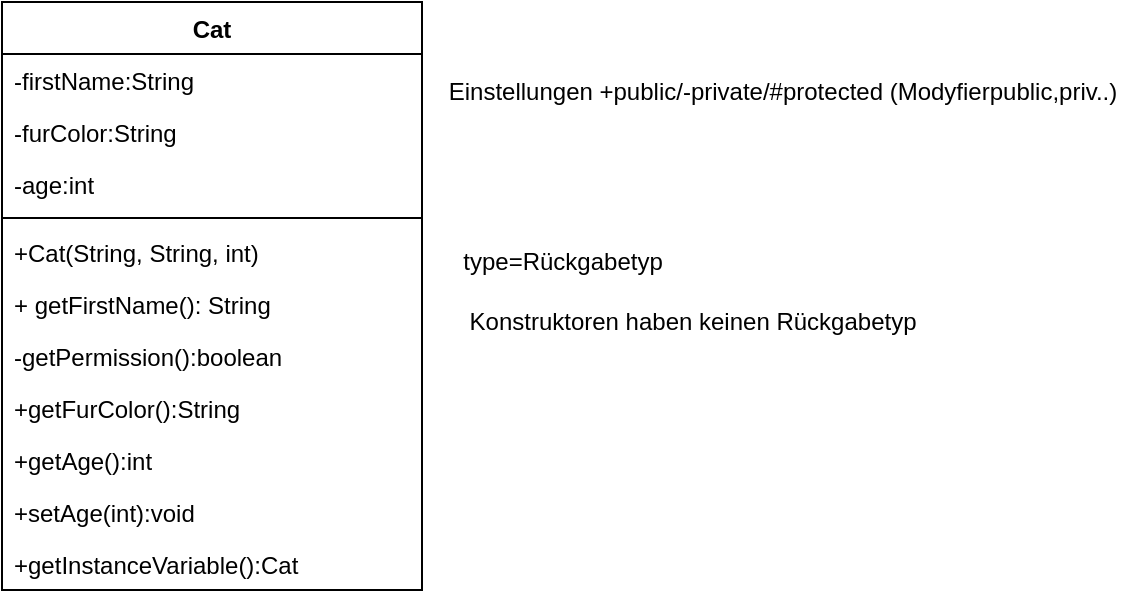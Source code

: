 <mxfile>
    <diagram id="_RiMVBqvn-E_rqoyzZCI" name="Cat">
        <mxGraphModel dx="563" dy="483" grid="1" gridSize="10" guides="1" tooltips="1" connect="1" arrows="1" fold="1" page="1" pageScale="1" pageWidth="850" pageHeight="1100" math="0" shadow="0">
            <root>
                <mxCell id="0"/>
                <mxCell id="1" parent="0"/>
                <mxCell id="6" value="Cat" style="swimlane;fontStyle=1;align=center;verticalAlign=top;childLayout=stackLayout;horizontal=1;startSize=26;horizontalStack=0;resizeParent=1;resizeParentMax=0;resizeLast=0;collapsible=1;marginBottom=0;" parent="1" vertex="1">
                    <mxGeometry x="200" y="120" width="210" height="294" as="geometry"/>
                </mxCell>
                <mxCell id="10" value="-firstName:String" style="text;strokeColor=none;fillColor=none;align=left;verticalAlign=top;spacingLeft=4;spacingRight=4;overflow=hidden;rotatable=0;points=[[0,0.5],[1,0.5]];portConstraint=eastwest;" vertex="1" parent="6">
                    <mxGeometry y="26" width="210" height="26" as="geometry"/>
                </mxCell>
                <mxCell id="16" value="-furColor:String" style="text;strokeColor=none;fillColor=none;align=left;verticalAlign=top;spacingLeft=4;spacingRight=4;overflow=hidden;rotatable=0;points=[[0,0.5],[1,0.5]];portConstraint=eastwest;" vertex="1" parent="6">
                    <mxGeometry y="52" width="210" height="26" as="geometry"/>
                </mxCell>
                <mxCell id="11" value="-age:int" style="text;strokeColor=none;fillColor=none;align=left;verticalAlign=top;spacingLeft=4;spacingRight=4;overflow=hidden;rotatable=0;points=[[0,0.5],[1,0.5]];portConstraint=eastwest;" vertex="1" parent="6">
                    <mxGeometry y="78" width="210" height="26" as="geometry"/>
                </mxCell>
                <mxCell id="8" value="" style="line;strokeWidth=1;fillColor=none;align=left;verticalAlign=middle;spacingTop=-1;spacingLeft=3;spacingRight=3;rotatable=0;labelPosition=right;points=[];portConstraint=eastwest;strokeColor=inherit;" parent="6" vertex="1">
                    <mxGeometry y="104" width="210" height="8" as="geometry"/>
                </mxCell>
                <mxCell id="12" value="+Cat(String, String, int)" style="text;strokeColor=none;fillColor=none;align=left;verticalAlign=top;spacingLeft=4;spacingRight=4;overflow=hidden;rotatable=0;points=[[0,0.5],[1,0.5]];portConstraint=eastwest;" vertex="1" parent="6">
                    <mxGeometry y="112" width="210" height="26" as="geometry"/>
                </mxCell>
                <mxCell id="9" value="+ getFirstName(): String" style="text;strokeColor=none;fillColor=none;align=left;verticalAlign=top;spacingLeft=4;spacingRight=4;overflow=hidden;rotatable=0;points=[[0,0.5],[1,0.5]];portConstraint=eastwest;" parent="6" vertex="1">
                    <mxGeometry y="138" width="210" height="26" as="geometry"/>
                </mxCell>
                <mxCell id="17" value="-getPermission():boolean" style="text;strokeColor=none;fillColor=none;align=left;verticalAlign=top;spacingLeft=4;spacingRight=4;overflow=hidden;rotatable=0;points=[[0,0.5],[1,0.5]];portConstraint=eastwest;" vertex="1" parent="6">
                    <mxGeometry y="164" width="210" height="26" as="geometry"/>
                </mxCell>
                <mxCell id="20" value="+getFurColor():String" style="text;strokeColor=none;fillColor=none;align=left;verticalAlign=top;spacingLeft=4;spacingRight=4;overflow=hidden;rotatable=0;points=[[0,0.5],[1,0.5]];portConstraint=eastwest;" vertex="1" parent="6">
                    <mxGeometry y="190" width="210" height="26" as="geometry"/>
                </mxCell>
                <mxCell id="21" value="+getAge():int" style="text;strokeColor=none;fillColor=none;align=left;verticalAlign=top;spacingLeft=4;spacingRight=4;overflow=hidden;rotatable=0;points=[[0,0.5],[1,0.5]];portConstraint=eastwest;" vertex="1" parent="6">
                    <mxGeometry y="216" width="210" height="26" as="geometry"/>
                </mxCell>
                <mxCell id="22" value="+setAge(int):void" style="text;strokeColor=none;fillColor=none;align=left;verticalAlign=top;spacingLeft=4;spacingRight=4;overflow=hidden;rotatable=0;points=[[0,0.5],[1,0.5]];portConstraint=eastwest;" vertex="1" parent="6">
                    <mxGeometry y="242" width="210" height="26" as="geometry"/>
                </mxCell>
                <mxCell id="27" value="+getInstanceVariable():Cat" style="text;strokeColor=none;fillColor=none;align=left;verticalAlign=top;spacingLeft=4;spacingRight=4;overflow=hidden;rotatable=0;points=[[0,0.5],[1,0.5]];portConstraint=eastwest;" vertex="1" parent="6">
                    <mxGeometry y="268" width="210" height="26" as="geometry"/>
                </mxCell>
                <mxCell id="15" value="Einstellungen +public/-private/#protected (Modyfierpublic,priv..)" style="text;html=1;align=center;verticalAlign=middle;resizable=0;points=[];autosize=1;strokeColor=none;fillColor=none;" vertex="1" parent="1">
                    <mxGeometry x="410" y="150" width="360" height="30" as="geometry"/>
                </mxCell>
                <mxCell id="18" value="type=Rückgabetyp" style="text;html=1;align=center;verticalAlign=middle;resizable=0;points=[];autosize=1;strokeColor=none;fillColor=none;" vertex="1" parent="1">
                    <mxGeometry x="420" y="235" width="120" height="30" as="geometry"/>
                </mxCell>
                <mxCell id="19" value="Konstruktoren haben keinen Rückgabetyp" style="text;html=1;align=center;verticalAlign=middle;resizable=0;points=[];autosize=1;strokeColor=none;fillColor=none;" vertex="1" parent="1">
                    <mxGeometry x="420" y="265" width="250" height="30" as="geometry"/>
                </mxCell>
            </root>
        </mxGraphModel>
    </diagram>
    <diagram name="App-Cat" id="9UppltkUARjstuFgAsjH">
        <mxGraphModel dx="1554" dy="604" grid="1" gridSize="10" guides="1" tooltips="1" connect="1" arrows="1" fold="1" page="1" pageScale="1" pageWidth="850" pageHeight="1100" math="0" shadow="0">
            <root>
                <mxCell id="AR721yhXBBIyJJSqO7S8-0"/>
                <mxCell id="AR721yhXBBIyJJSqO7S8-1" parent="AR721yhXBBIyJJSqO7S8-0"/>
                <mxCell id="AR721yhXBBIyJJSqO7S8-2" value="Cat" style="swimlane;fontStyle=1;align=center;verticalAlign=top;childLayout=stackLayout;horizontal=1;startSize=26;horizontalStack=0;resizeParent=1;resizeParentMax=0;resizeLast=0;collapsible=1;marginBottom=0;" vertex="1" parent="AR721yhXBBIyJJSqO7S8-1">
                    <mxGeometry x="-340" y="280" width="210" height="294" as="geometry"/>
                </mxCell>
                <mxCell id="AR721yhXBBIyJJSqO7S8-3" value="-firstName:String" style="text;strokeColor=none;fillColor=none;align=left;verticalAlign=top;spacingLeft=4;spacingRight=4;overflow=hidden;rotatable=0;points=[[0,0.5],[1,0.5]];portConstraint=eastwest;" vertex="1" parent="AR721yhXBBIyJJSqO7S8-2">
                    <mxGeometry y="26" width="210" height="26" as="geometry"/>
                </mxCell>
                <mxCell id="AR721yhXBBIyJJSqO7S8-4" value="-furColor:String" style="text;strokeColor=none;fillColor=none;align=left;verticalAlign=top;spacingLeft=4;spacingRight=4;overflow=hidden;rotatable=0;points=[[0,0.5],[1,0.5]];portConstraint=eastwest;" vertex="1" parent="AR721yhXBBIyJJSqO7S8-2">
                    <mxGeometry y="52" width="210" height="26" as="geometry"/>
                </mxCell>
                <mxCell id="AR721yhXBBIyJJSqO7S8-5" value="-age:int" style="text;strokeColor=none;fillColor=none;align=left;verticalAlign=top;spacingLeft=4;spacingRight=4;overflow=hidden;rotatable=0;points=[[0,0.5],[1,0.5]];portConstraint=eastwest;" vertex="1" parent="AR721yhXBBIyJJSqO7S8-2">
                    <mxGeometry y="78" width="210" height="26" as="geometry"/>
                </mxCell>
                <mxCell id="AR721yhXBBIyJJSqO7S8-6" value="" style="line;strokeWidth=1;fillColor=none;align=left;verticalAlign=middle;spacingTop=-1;spacingLeft=3;spacingRight=3;rotatable=0;labelPosition=right;points=[];portConstraint=eastwest;strokeColor=inherit;" vertex="1" parent="AR721yhXBBIyJJSqO7S8-2">
                    <mxGeometry y="104" width="210" height="8" as="geometry"/>
                </mxCell>
                <mxCell id="AR721yhXBBIyJJSqO7S8-7" value="+Cat(String, String, int)" style="text;strokeColor=none;fillColor=none;align=left;verticalAlign=top;spacingLeft=4;spacingRight=4;overflow=hidden;rotatable=0;points=[[0,0.5],[1,0.5]];portConstraint=eastwest;" vertex="1" parent="AR721yhXBBIyJJSqO7S8-2">
                    <mxGeometry y="112" width="210" height="26" as="geometry"/>
                </mxCell>
                <mxCell id="AR721yhXBBIyJJSqO7S8-8" value="+ getFirstName(): String" style="text;strokeColor=none;fillColor=none;align=left;verticalAlign=top;spacingLeft=4;spacingRight=4;overflow=hidden;rotatable=0;points=[[0,0.5],[1,0.5]];portConstraint=eastwest;" vertex="1" parent="AR721yhXBBIyJJSqO7S8-2">
                    <mxGeometry y="138" width="210" height="26" as="geometry"/>
                </mxCell>
                <mxCell id="AR721yhXBBIyJJSqO7S8-9" value="-getPermission():boolean" style="text;strokeColor=none;fillColor=none;align=left;verticalAlign=top;spacingLeft=4;spacingRight=4;overflow=hidden;rotatable=0;points=[[0,0.5],[1,0.5]];portConstraint=eastwest;" vertex="1" parent="AR721yhXBBIyJJSqO7S8-2">
                    <mxGeometry y="164" width="210" height="26" as="geometry"/>
                </mxCell>
                <mxCell id="AR721yhXBBIyJJSqO7S8-10" value="+getFurColor():String" style="text;strokeColor=none;fillColor=none;align=left;verticalAlign=top;spacingLeft=4;spacingRight=4;overflow=hidden;rotatable=0;points=[[0,0.5],[1,0.5]];portConstraint=eastwest;" vertex="1" parent="AR721yhXBBIyJJSqO7S8-2">
                    <mxGeometry y="190" width="210" height="26" as="geometry"/>
                </mxCell>
                <mxCell id="AR721yhXBBIyJJSqO7S8-11" value="+getAge():int" style="text;strokeColor=none;fillColor=none;align=left;verticalAlign=top;spacingLeft=4;spacingRight=4;overflow=hidden;rotatable=0;points=[[0,0.5],[1,0.5]];portConstraint=eastwest;" vertex="1" parent="AR721yhXBBIyJJSqO7S8-2">
                    <mxGeometry y="216" width="210" height="26" as="geometry"/>
                </mxCell>
                <mxCell id="AR721yhXBBIyJJSqO7S8-12" value="+setAge(int):void" style="text;strokeColor=none;fillColor=none;align=left;verticalAlign=top;spacingLeft=4;spacingRight=4;overflow=hidden;rotatable=0;points=[[0,0.5],[1,0.5]];portConstraint=eastwest;" vertex="1" parent="AR721yhXBBIyJJSqO7S8-2">
                    <mxGeometry y="242" width="210" height="26" as="geometry"/>
                </mxCell>
                <mxCell id="AR721yhXBBIyJJSqO7S8-13" value="+getInstanceVariable():Cat" style="text;strokeColor=none;fillColor=none;align=left;verticalAlign=top;spacingLeft=4;spacingRight=4;overflow=hidden;rotatable=0;points=[[0,0.5],[1,0.5]];portConstraint=eastwest;" vertex="1" parent="AR721yhXBBIyJJSqO7S8-2">
                    <mxGeometry y="268" width="210" height="26" as="geometry"/>
                </mxCell>
                <mxCell id="DAOpflmZW_eN-_GdXBic-4" value="App-Cat" style="swimlane;fontStyle=0;childLayout=stackLayout;horizontal=1;startSize=26;fillColor=none;horizontalStack=0;resizeParent=1;resizeParentMax=0;resizeLast=0;collapsible=1;marginBottom=0;" vertex="1" parent="AR721yhXBBIyJJSqO7S8-1">
                    <mxGeometry x="-750" y="280" width="260" height="86" as="geometry"/>
                </mxCell>
                <mxCell id="DAOpflmZW_eN-_GdXBic-6" value="+main(String[]):void" style="text;strokeColor=none;fillColor=none;align=left;verticalAlign=top;spacingLeft=4;spacingRight=4;overflow=hidden;rotatable=0;points=[[0,0.5],[1,0.5]];portConstraint=eastwest;fontStyle=4" vertex="1" parent="DAOpflmZW_eN-_GdXBic-4">
                    <mxGeometry y="26" width="260" height="34" as="geometry"/>
                </mxCell>
                <mxCell id="DAOpflmZW_eN-_GdXBic-7" value="+output(String):void" style="text;strokeColor=none;fillColor=none;align=left;verticalAlign=top;spacingLeft=4;spacingRight=4;overflow=hidden;rotatable=0;points=[[0,0.5],[1,0.5]];portConstraint=eastwest;fontStyle=4" vertex="1" parent="DAOpflmZW_eN-_GdXBic-4">
                    <mxGeometry y="60" width="260" height="26" as="geometry"/>
                </mxCell>
                <mxCell id="DAOpflmZW_eN-_GdXBic-8" value="Unterstrichen= Statische Methode!!!" style="text;html=1;align=center;verticalAlign=middle;resizable=0;points=[];autosize=1;strokeColor=none;fillColor=none;" vertex="1" parent="AR721yhXBBIyJJSqO7S8-1">
                    <mxGeometry x="-750" y="220" width="210" height="30" as="geometry"/>
                </mxCell>
                <mxCell id="DAOpflmZW_eN-_GdXBic-10" value="" style="endArrow=open;endFill=1;endSize=12;html=1;" edge="1" parent="AR721yhXBBIyJJSqO7S8-1">
                    <mxGeometry width="160" relative="1" as="geometry">
                        <mxPoint x="-490" y="322.41" as="sourcePoint"/>
                        <mxPoint x="-340" y="322" as="targetPoint"/>
                    </mxGeometry>
                </mxCell>
                <mxCell id="DAOpflmZW_eN-_GdXBic-11" value="Pfeil=allg. Assoziaton/&amp;lt;--&amp;gt;=bidirektional" style="text;html=1;align=center;verticalAlign=middle;resizable=0;points=[];autosize=1;strokeColor=none;fillColor=none;" vertex="1" parent="AR721yhXBBIyJJSqO7S8-1">
                    <mxGeometry x="-525" y="220" width="230" height="30" as="geometry"/>
                </mxCell>
            </root>
        </mxGraphModel>
    </diagram>
</mxfile>